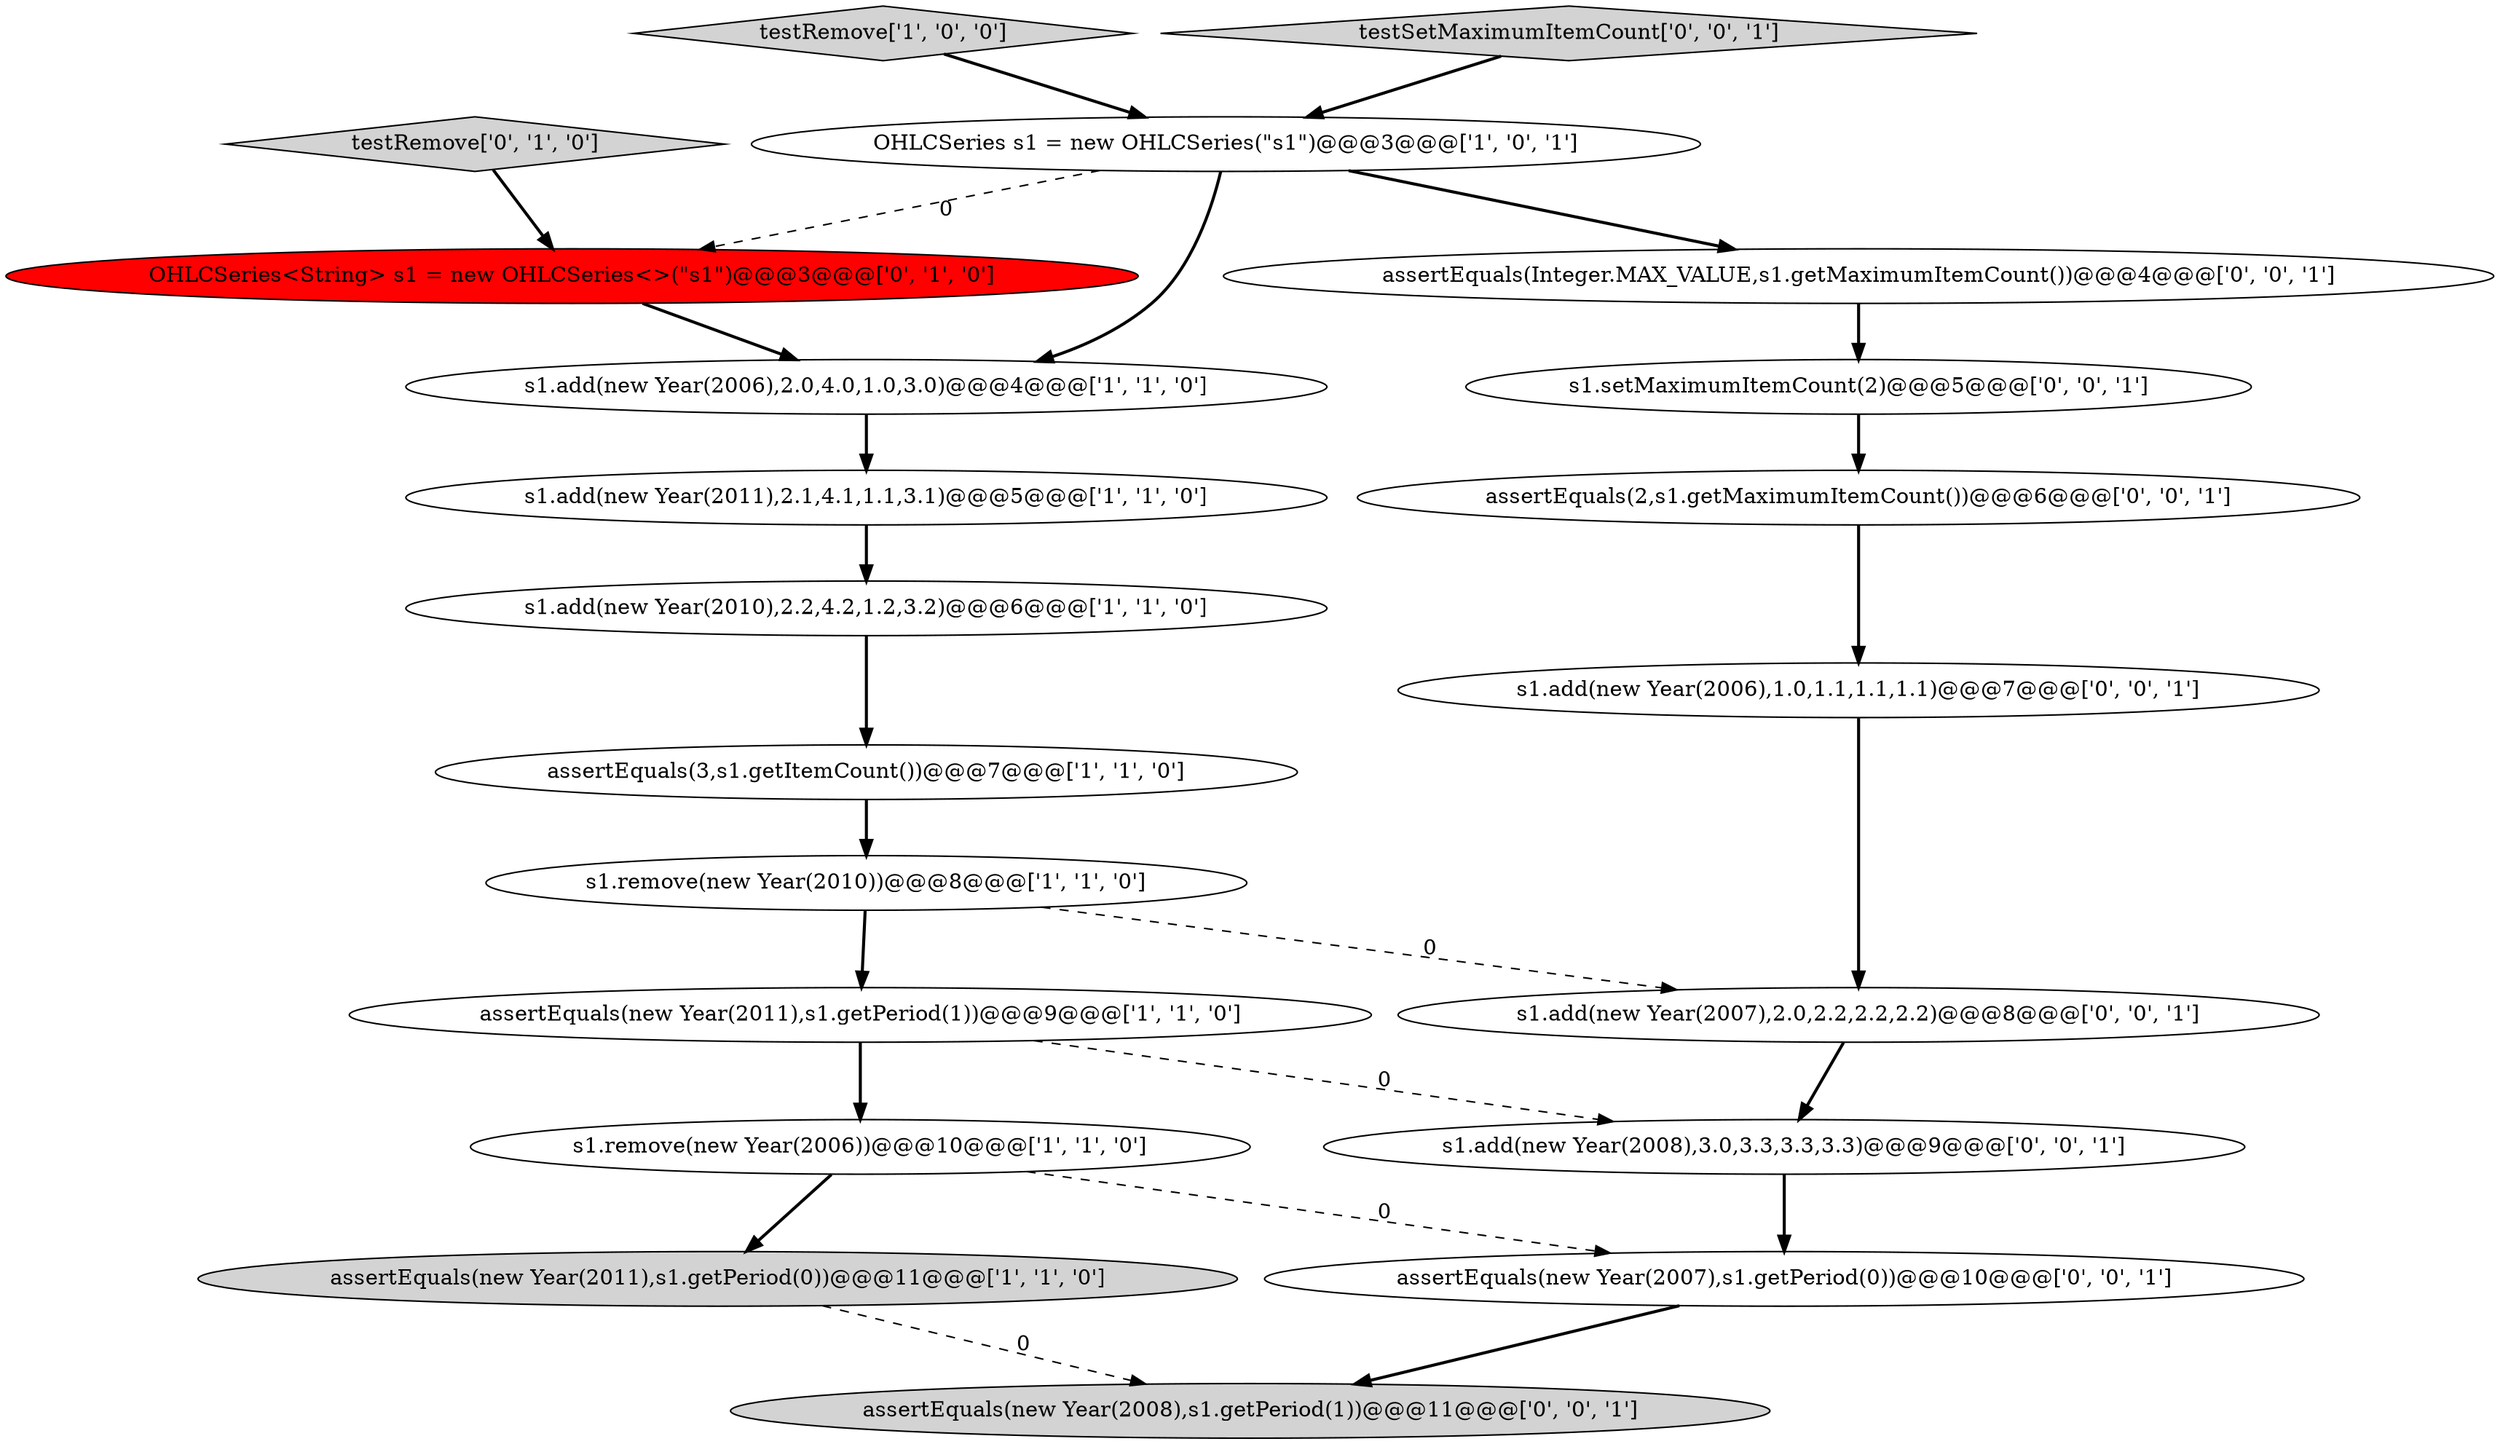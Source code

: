 digraph {
8 [style = filled, label = "testRemove['1', '0', '0']", fillcolor = lightgray, shape = diamond image = "AAA0AAABBB1BBB"];
16 [style = filled, label = "s1.add(new Year(2006),1.0,1.1,1.1,1.1)@@@7@@@['0', '0', '1']", fillcolor = white, shape = ellipse image = "AAA0AAABBB3BBB"];
9 [style = filled, label = "assertEquals(new Year(2011),s1.getPeriod(0))@@@11@@@['1', '1', '0']", fillcolor = lightgray, shape = ellipse image = "AAA0AAABBB1BBB"];
3 [style = filled, label = "OHLCSeries s1 = new OHLCSeries(\"s1\")@@@3@@@['1', '0', '1']", fillcolor = white, shape = ellipse image = "AAA0AAABBB1BBB"];
7 [style = filled, label = "assertEquals(3,s1.getItemCount())@@@7@@@['1', '1', '0']", fillcolor = white, shape = ellipse image = "AAA0AAABBB1BBB"];
19 [style = filled, label = "s1.add(new Year(2008),3.0,3.3,3.3,3.3)@@@9@@@['0', '0', '1']", fillcolor = white, shape = ellipse image = "AAA0AAABBB3BBB"];
5 [style = filled, label = "s1.remove(new Year(2010))@@@8@@@['1', '1', '0']", fillcolor = white, shape = ellipse image = "AAA0AAABBB1BBB"];
0 [style = filled, label = "assertEquals(new Year(2011),s1.getPeriod(1))@@@9@@@['1', '1', '0']", fillcolor = white, shape = ellipse image = "AAA0AAABBB1BBB"];
2 [style = filled, label = "s1.remove(new Year(2006))@@@10@@@['1', '1', '0']", fillcolor = white, shape = ellipse image = "AAA0AAABBB1BBB"];
14 [style = filled, label = "assertEquals(Integer.MAX_VALUE,s1.getMaximumItemCount())@@@4@@@['0', '0', '1']", fillcolor = white, shape = ellipse image = "AAA0AAABBB3BBB"];
4 [style = filled, label = "s1.add(new Year(2011),2.1,4.1,1.1,3.1)@@@5@@@['1', '1', '0']", fillcolor = white, shape = ellipse image = "AAA0AAABBB1BBB"];
18 [style = filled, label = "assertEquals(new Year(2007),s1.getPeriod(0))@@@10@@@['0', '0', '1']", fillcolor = white, shape = ellipse image = "AAA0AAABBB3BBB"];
20 [style = filled, label = "s1.add(new Year(2007),2.0,2.2,2.2,2.2)@@@8@@@['0', '0', '1']", fillcolor = white, shape = ellipse image = "AAA0AAABBB3BBB"];
11 [style = filled, label = "testRemove['0', '1', '0']", fillcolor = lightgray, shape = diamond image = "AAA0AAABBB2BBB"];
6 [style = filled, label = "s1.add(new Year(2010),2.2,4.2,1.2,3.2)@@@6@@@['1', '1', '0']", fillcolor = white, shape = ellipse image = "AAA0AAABBB1BBB"];
10 [style = filled, label = "OHLCSeries<String> s1 = new OHLCSeries<>(\"s1\")@@@3@@@['0', '1', '0']", fillcolor = red, shape = ellipse image = "AAA1AAABBB2BBB"];
1 [style = filled, label = "s1.add(new Year(2006),2.0,4.0,1.0,3.0)@@@4@@@['1', '1', '0']", fillcolor = white, shape = ellipse image = "AAA0AAABBB1BBB"];
13 [style = filled, label = "assertEquals(2,s1.getMaximumItemCount())@@@6@@@['0', '0', '1']", fillcolor = white, shape = ellipse image = "AAA0AAABBB3BBB"];
17 [style = filled, label = "assertEquals(new Year(2008),s1.getPeriod(1))@@@11@@@['0', '0', '1']", fillcolor = lightgray, shape = ellipse image = "AAA0AAABBB3BBB"];
12 [style = filled, label = "s1.setMaximumItemCount(2)@@@5@@@['0', '0', '1']", fillcolor = white, shape = ellipse image = "AAA0AAABBB3BBB"];
15 [style = filled, label = "testSetMaximumItemCount['0', '0', '1']", fillcolor = lightgray, shape = diamond image = "AAA0AAABBB3BBB"];
1->4 [style = bold, label=""];
19->18 [style = bold, label=""];
3->1 [style = bold, label=""];
4->6 [style = bold, label=""];
0->19 [style = dashed, label="0"];
3->14 [style = bold, label=""];
0->2 [style = bold, label=""];
8->3 [style = bold, label=""];
18->17 [style = bold, label=""];
2->9 [style = bold, label=""];
15->3 [style = bold, label=""];
13->16 [style = bold, label=""];
5->20 [style = dashed, label="0"];
12->13 [style = bold, label=""];
7->5 [style = bold, label=""];
5->0 [style = bold, label=""];
11->10 [style = bold, label=""];
9->17 [style = dashed, label="0"];
14->12 [style = bold, label=""];
2->18 [style = dashed, label="0"];
3->10 [style = dashed, label="0"];
6->7 [style = bold, label=""];
20->19 [style = bold, label=""];
10->1 [style = bold, label=""];
16->20 [style = bold, label=""];
}
